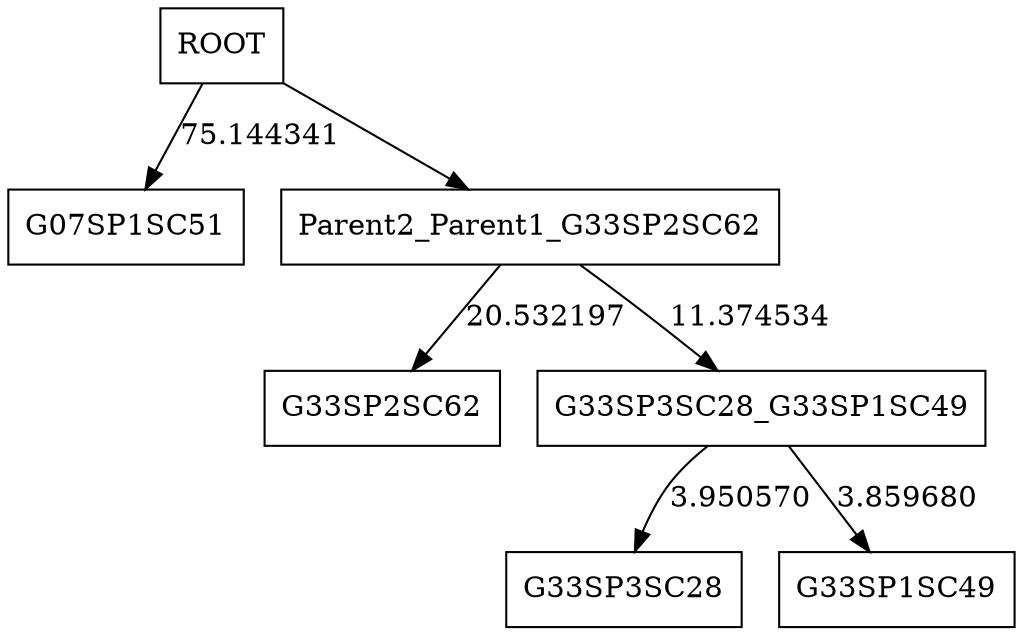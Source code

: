 digraph tree_of_4sample {
	G33SP2SC62 [shape = box];
	G33SP3SC28 [shape = box];
	G07SP1SC51 [shape = box];
	G33SP1SC49 [shape = box];
	G33SP3SC28_G33SP1SC49 [shape = box];
	G33SP3SC28_G33SP1SC49 -> G33SP3SC28 [label = 3.950570];
	G33SP3SC28_G33SP1SC49 -> G33SP1SC49 [label = 3.859680];
	Parent2_Parent1_G33SP2SC62 [shape = box];
	Parent2_Parent1_G33SP2SC62 -> G33SP3SC28_G33SP1SC49 [label = 11.374534];
	Parent2_Parent1_G33SP2SC62 -> G33SP2SC62 [label = 20.532197];
	ROOT [shape = box];
	ROOT -> Parent2_Parent1_G33SP2SC62 ;
	ROOT -> G07SP1SC51 [label = 75.144341];
}